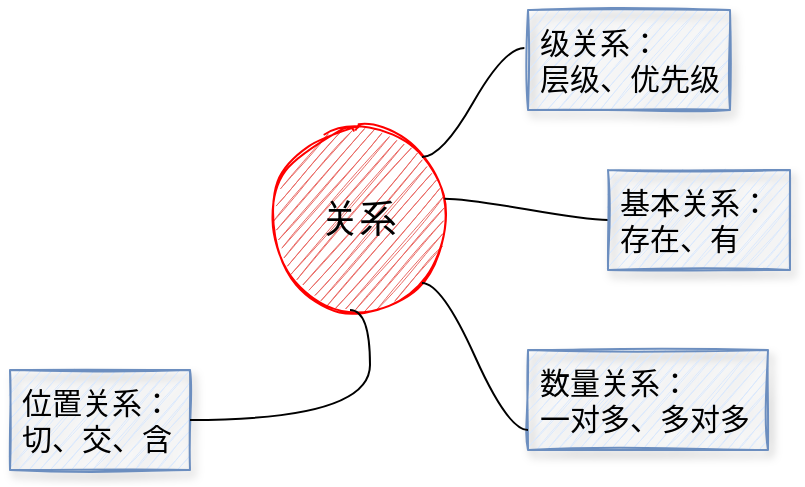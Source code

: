 <mxfile version="20.6.0" type="github">
  <diagram id="dxVW-Z1BKEepmqgwWD4V" name="第 1 页">
    <mxGraphModel dx="1422" dy="754" grid="1" gridSize="10" guides="1" tooltips="1" connect="1" arrows="1" fold="1" page="1" pageScale="1" pageWidth="827" pageHeight="1169" math="0" shadow="0">
      <root>
        <mxCell id="0" />
        <mxCell id="1" parent="0" />
        <mxCell id="wlqvahv6N_QIGY_uk6yz-1" value="&lt;font style=&quot;font-size: 19px;&quot;&gt;关系&lt;/font&gt;" style="ellipse;whiteSpace=wrap;html=1;aspect=fixed;fillColor=#EA6B66;strokeColor=#FF0000;sketch=1;fillStyle=auto;" vertex="1" parent="1">
          <mxGeometry x="330" y="300.5" width="89" height="89" as="geometry" />
        </mxCell>
        <mxCell id="wlqvahv6N_QIGY_uk6yz-3" value="" style="edgeStyle=entityRelationEdgeStyle;startArrow=none;endArrow=none;segment=10;curved=1;rounded=0;fontSize=19;entryX=-0.018;entryY=0.38;entryDx=0;entryDy=0;entryPerimeter=0;exitX=1;exitY=0;exitDx=0;exitDy=0;" edge="1" target="wlqvahv6N_QIGY_uk6yz-4" parent="1" source="wlqvahv6N_QIGY_uk6yz-1">
          <mxGeometry relative="1" as="geometry">
            <mxPoint x="430" y="310" as="sourcePoint" />
            <mxPoint x="449" y="260" as="targetPoint" />
          </mxGeometry>
        </mxCell>
        <mxCell id="wlqvahv6N_QIGY_uk6yz-4" value="级关系：&#xa;层级、优先级" style="text;strokeColor=#6c8ebf;fillColor=#dae8fc;align=left;verticalAlign=middle;spacingLeft=4;spacingRight=4;overflow=hidden;rotatable=0;points=[[0,0.5],[1,0.5]];portConstraint=eastwest;fontSize=15;rounded=0;labelPosition=center;verticalLabelPosition=middle;whiteSpace=wrap;sketch=1;shadow=1;" vertex="1" parent="1">
          <mxGeometry x="459" y="240" width="101" height="50" as="geometry" />
        </mxCell>
        <mxCell id="wlqvahv6N_QIGY_uk6yz-5" value="" style="edgeStyle=entityRelationEdgeStyle;startArrow=none;endArrow=none;segment=10;curved=1;rounded=0;fontSize=19;exitX=0.98;exitY=0.38;exitDx=0;exitDy=0;exitPerimeter=0;entryX=0;entryY=0.5;entryDx=0;entryDy=0;" edge="1" parent="1" source="wlqvahv6N_QIGY_uk6yz-1" target="wlqvahv6N_QIGY_uk6yz-6">
          <mxGeometry relative="1" as="geometry">
            <mxPoint x="439" y="410" as="sourcePoint" />
            <mxPoint x="469" y="350" as="targetPoint" />
          </mxGeometry>
        </mxCell>
        <mxCell id="wlqvahv6N_QIGY_uk6yz-6" value="基本关系：&#xa;存在、有" style="text;strokeColor=#6c8ebf;fillColor=#dae8fc;align=left;verticalAlign=middle;spacingLeft=4;spacingRight=4;overflow=hidden;rotatable=0;points=[[0,0.5],[1,0.5]];portConstraint=eastwest;fontSize=15;rounded=0;labelPosition=center;verticalLabelPosition=middle;whiteSpace=wrap;sketch=1;shadow=1;" vertex="1" parent="1">
          <mxGeometry x="499" y="320" width="91" height="50" as="geometry" />
        </mxCell>
        <mxCell id="wlqvahv6N_QIGY_uk6yz-7" value="数量关系：&#xa;一对多、多对多" style="text;strokeColor=#6c8ebf;fillColor=#dae8fc;align=left;verticalAlign=middle;spacingLeft=4;spacingRight=4;overflow=hidden;rotatable=0;points=[[0,0.5],[1,0.5]];portConstraint=eastwest;fontSize=15;rounded=0;labelPosition=center;verticalLabelPosition=middle;whiteSpace=wrap;sketch=1;shadow=1;" vertex="1" parent="1">
          <mxGeometry x="459" y="410" width="120" height="50" as="geometry" />
        </mxCell>
        <mxCell id="wlqvahv6N_QIGY_uk6yz-8" value="" style="edgeStyle=entityRelationEdgeStyle;startArrow=none;endArrow=none;segment=10;curved=1;rounded=0;fontSize=19;exitX=1;exitY=1;exitDx=0;exitDy=0;" edge="1" parent="1" source="wlqvahv6N_QIGY_uk6yz-1">
          <mxGeometry relative="1" as="geometry">
            <mxPoint x="419" y="390" as="sourcePoint" />
            <mxPoint x="459" y="450" as="targetPoint" />
          </mxGeometry>
        </mxCell>
        <mxCell id="wlqvahv6N_QIGY_uk6yz-10" value="位置关系：&#xa;切、交、含" style="text;strokeColor=#6c8ebf;fillColor=#dae8fc;align=left;verticalAlign=middle;spacingLeft=4;spacingRight=4;overflow=hidden;rotatable=0;points=[[0,0.5],[1,0.5]];portConstraint=eastwest;fontSize=15;rounded=0;labelPosition=center;verticalLabelPosition=middle;whiteSpace=wrap;sketch=1;shadow=1;" vertex="1" parent="1">
          <mxGeometry x="200" y="420" width="90" height="50" as="geometry" />
        </mxCell>
        <mxCell id="wlqvahv6N_QIGY_uk6yz-11" value="" style="edgeStyle=entityRelationEdgeStyle;startArrow=none;endArrow=none;segment=10;curved=1;rounded=0;fontSize=19;" edge="1" parent="1" target="wlqvahv6N_QIGY_uk6yz-10">
          <mxGeometry relative="1" as="geometry">
            <mxPoint x="370" y="390" as="sourcePoint" />
            <mxPoint x="362.663" y="436.05" as="targetPoint" />
          </mxGeometry>
        </mxCell>
      </root>
    </mxGraphModel>
  </diagram>
</mxfile>
